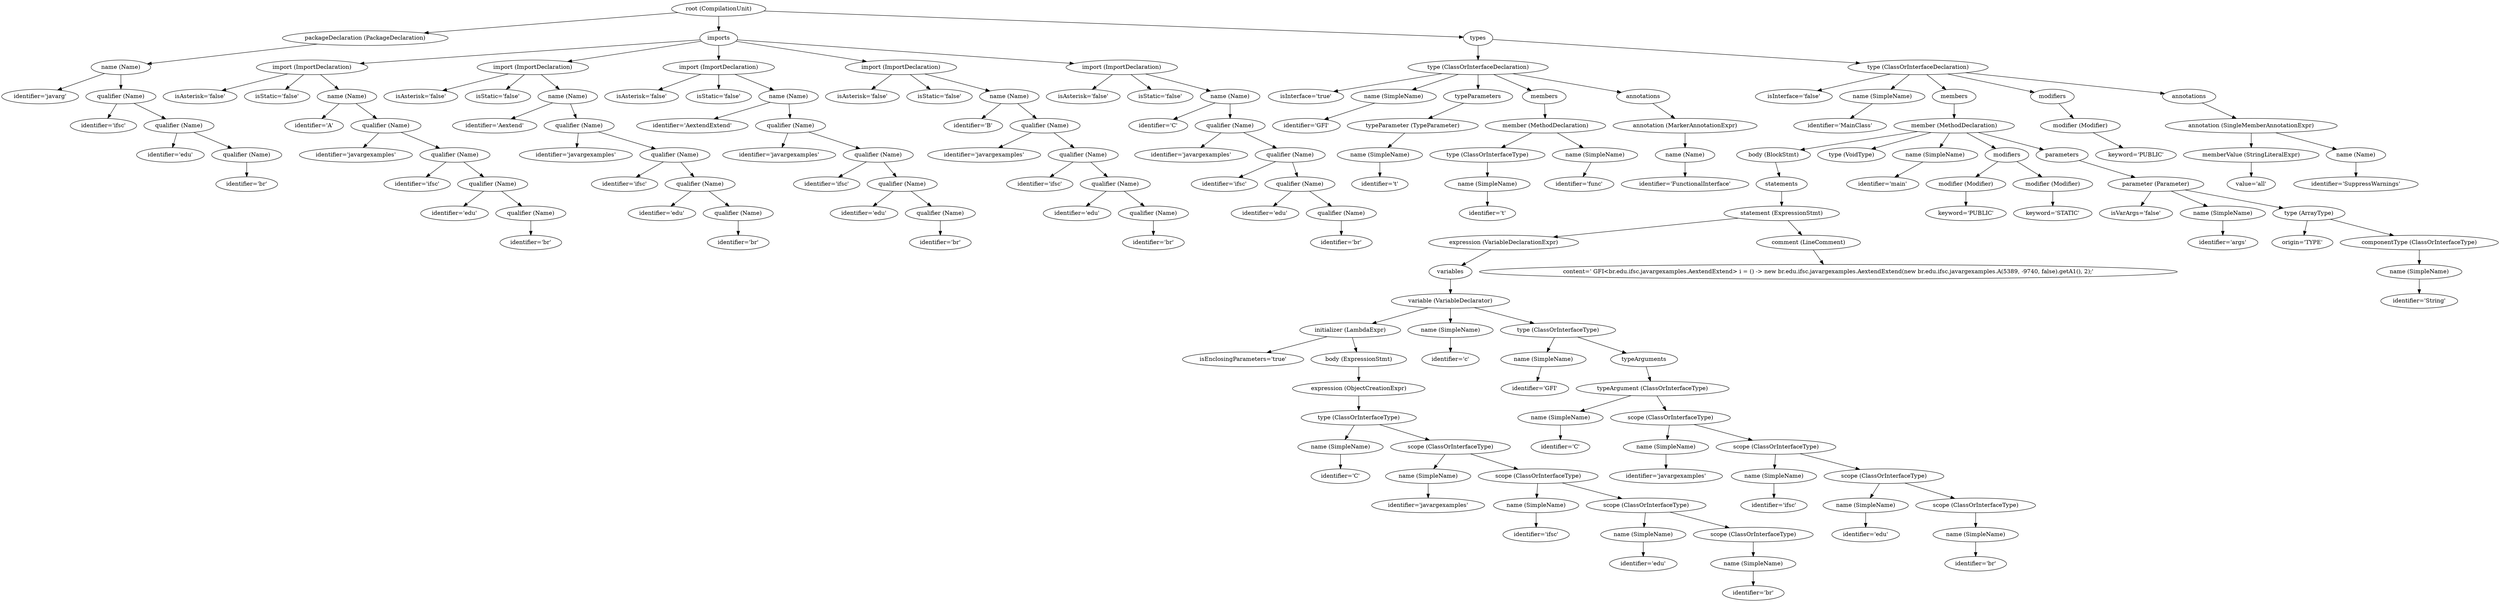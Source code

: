 digraph {
n0 [label="root (CompilationUnit)"];
n1 [label="packageDeclaration (PackageDeclaration)"];
n0 -> n1;
n2 [label="name (Name)"];
n1 -> n2;
n3 [label="identifier='javarg'"];
n2 -> n3;
n4 [label="qualifier (Name)"];
n2 -> n4;
n5 [label="identifier='ifsc'"];
n4 -> n5;
n6 [label="qualifier (Name)"];
n4 -> n6;
n7 [label="identifier='edu'"];
n6 -> n7;
n8 [label="qualifier (Name)"];
n6 -> n8;
n9 [label="identifier='br'"];
n8 -> n9;
n10 [label="imports"];
n0 -> n10;
n11 [label="import (ImportDeclaration)"];
n10 -> n11;
n12 [label="isAsterisk='false'"];
n11 -> n12;
n13 [label="isStatic='false'"];
n11 -> n13;
n14 [label="name (Name)"];
n11 -> n14;
n15 [label="identifier='A'"];
n14 -> n15;
n16 [label="qualifier (Name)"];
n14 -> n16;
n17 [label="identifier='javargexamples'"];
n16 -> n17;
n18 [label="qualifier (Name)"];
n16 -> n18;
n19 [label="identifier='ifsc'"];
n18 -> n19;
n20 [label="qualifier (Name)"];
n18 -> n20;
n21 [label="identifier='edu'"];
n20 -> n21;
n22 [label="qualifier (Name)"];
n20 -> n22;
n23 [label="identifier='br'"];
n22 -> n23;
n24 [label="import (ImportDeclaration)"];
n10 -> n24;
n25 [label="isAsterisk='false'"];
n24 -> n25;
n26 [label="isStatic='false'"];
n24 -> n26;
n27 [label="name (Name)"];
n24 -> n27;
n28 [label="identifier='Aextend'"];
n27 -> n28;
n29 [label="qualifier (Name)"];
n27 -> n29;
n30 [label="identifier='javargexamples'"];
n29 -> n30;
n31 [label="qualifier (Name)"];
n29 -> n31;
n32 [label="identifier='ifsc'"];
n31 -> n32;
n33 [label="qualifier (Name)"];
n31 -> n33;
n34 [label="identifier='edu'"];
n33 -> n34;
n35 [label="qualifier (Name)"];
n33 -> n35;
n36 [label="identifier='br'"];
n35 -> n36;
n37 [label="import (ImportDeclaration)"];
n10 -> n37;
n38 [label="isAsterisk='false'"];
n37 -> n38;
n39 [label="isStatic='false'"];
n37 -> n39;
n40 [label="name (Name)"];
n37 -> n40;
n41 [label="identifier='AextendExtend'"];
n40 -> n41;
n42 [label="qualifier (Name)"];
n40 -> n42;
n43 [label="identifier='javargexamples'"];
n42 -> n43;
n44 [label="qualifier (Name)"];
n42 -> n44;
n45 [label="identifier='ifsc'"];
n44 -> n45;
n46 [label="qualifier (Name)"];
n44 -> n46;
n47 [label="identifier='edu'"];
n46 -> n47;
n48 [label="qualifier (Name)"];
n46 -> n48;
n49 [label="identifier='br'"];
n48 -> n49;
n50 [label="import (ImportDeclaration)"];
n10 -> n50;
n51 [label="isAsterisk='false'"];
n50 -> n51;
n52 [label="isStatic='false'"];
n50 -> n52;
n53 [label="name (Name)"];
n50 -> n53;
n54 [label="identifier='B'"];
n53 -> n54;
n55 [label="qualifier (Name)"];
n53 -> n55;
n56 [label="identifier='javargexamples'"];
n55 -> n56;
n57 [label="qualifier (Name)"];
n55 -> n57;
n58 [label="identifier='ifsc'"];
n57 -> n58;
n59 [label="qualifier (Name)"];
n57 -> n59;
n60 [label="identifier='edu'"];
n59 -> n60;
n61 [label="qualifier (Name)"];
n59 -> n61;
n62 [label="identifier='br'"];
n61 -> n62;
n63 [label="import (ImportDeclaration)"];
n10 -> n63;
n64 [label="isAsterisk='false'"];
n63 -> n64;
n65 [label="isStatic='false'"];
n63 -> n65;
n66 [label="name (Name)"];
n63 -> n66;
n67 [label="identifier='C'"];
n66 -> n67;
n68 [label="qualifier (Name)"];
n66 -> n68;
n69 [label="identifier='javargexamples'"];
n68 -> n69;
n70 [label="qualifier (Name)"];
n68 -> n70;
n71 [label="identifier='ifsc'"];
n70 -> n71;
n72 [label="qualifier (Name)"];
n70 -> n72;
n73 [label="identifier='edu'"];
n72 -> n73;
n74 [label="qualifier (Name)"];
n72 -> n74;
n75 [label="identifier='br'"];
n74 -> n75;
n76 [label="types"];
n0 -> n76;
n77 [label="type (ClassOrInterfaceDeclaration)"];
n76 -> n77;
n78 [label="isInterface='true'"];
n77 -> n78;
n79 [label="name (SimpleName)"];
n77 -> n79;
n80 [label="identifier='GFI'"];
n79 -> n80;
n81 [label="typeParameters"];
n77 -> n81;
n82 [label="typeParameter (TypeParameter)"];
n81 -> n82;
n83 [label="name (SimpleName)"];
n82 -> n83;
n84 [label="identifier='t'"];
n83 -> n84;
n85 [label="members"];
n77 -> n85;
n86 [label="member (MethodDeclaration)"];
n85 -> n86;
n87 [label="type (ClassOrInterfaceType)"];
n86 -> n87;
n88 [label="name (SimpleName)"];
n87 -> n88;
n89 [label="identifier='t'"];
n88 -> n89;
n90 [label="name (SimpleName)"];
n86 -> n90;
n91 [label="identifier='func'"];
n90 -> n91;
n92 [label="annotations"];
n77 -> n92;
n93 [label="annotation (MarkerAnnotationExpr)"];
n92 -> n93;
n94 [label="name (Name)"];
n93 -> n94;
n95 [label="identifier='FunctionalInterface'"];
n94 -> n95;
n96 [label="type (ClassOrInterfaceDeclaration)"];
n76 -> n96;
n97 [label="isInterface='false'"];
n96 -> n97;
n98 [label="name (SimpleName)"];
n96 -> n98;
n99 [label="identifier='MainClass'"];
n98 -> n99;
n100 [label="members"];
n96 -> n100;
n101 [label="member (MethodDeclaration)"];
n100 -> n101;
n102 [label="body (BlockStmt)"];
n101 -> n102;
n103 [label="statements"];
n102 -> n103;
n104 [label="statement (ExpressionStmt)"];
n103 -> n104;
n105 [label="expression (VariableDeclarationExpr)"];
n104 -> n105;
n106 [label="variables"];
n105 -> n106;
n107 [label="variable (VariableDeclarator)"];
n106 -> n107;
n108 [label="initializer (LambdaExpr)"];
n107 -> n108;
n109 [label="isEnclosingParameters='true'"];
n108 -> n109;
n110 [label="body (ExpressionStmt)"];
n108 -> n110;
n111 [label="expression (ObjectCreationExpr)"];
n110 -> n111;
n112 [label="type (ClassOrInterfaceType)"];
n111 -> n112;
n113 [label="name (SimpleName)"];
n112 -> n113;
n114 [label="identifier='C'"];
n113 -> n114;
n115 [label="scope (ClassOrInterfaceType)"];
n112 -> n115;
n116 [label="name (SimpleName)"];
n115 -> n116;
n117 [label="identifier='javargexamples'"];
n116 -> n117;
n118 [label="scope (ClassOrInterfaceType)"];
n115 -> n118;
n119 [label="name (SimpleName)"];
n118 -> n119;
n120 [label="identifier='ifsc'"];
n119 -> n120;
n121 [label="scope (ClassOrInterfaceType)"];
n118 -> n121;
n122 [label="name (SimpleName)"];
n121 -> n122;
n123 [label="identifier='edu'"];
n122 -> n123;
n124 [label="scope (ClassOrInterfaceType)"];
n121 -> n124;
n125 [label="name (SimpleName)"];
n124 -> n125;
n126 [label="identifier='br'"];
n125 -> n126;
n127 [label="name (SimpleName)"];
n107 -> n127;
n128 [label="identifier='c'"];
n127 -> n128;
n129 [label="type (ClassOrInterfaceType)"];
n107 -> n129;
n130 [label="name (SimpleName)"];
n129 -> n130;
n131 [label="identifier='GFI'"];
n130 -> n131;
n132 [label="typeArguments"];
n129 -> n132;
n133 [label="typeArgument (ClassOrInterfaceType)"];
n132 -> n133;
n134 [label="name (SimpleName)"];
n133 -> n134;
n135 [label="identifier='C'"];
n134 -> n135;
n136 [label="scope (ClassOrInterfaceType)"];
n133 -> n136;
n137 [label="name (SimpleName)"];
n136 -> n137;
n138 [label="identifier='javargexamples'"];
n137 -> n138;
n139 [label="scope (ClassOrInterfaceType)"];
n136 -> n139;
n140 [label="name (SimpleName)"];
n139 -> n140;
n141 [label="identifier='ifsc'"];
n140 -> n141;
n142 [label="scope (ClassOrInterfaceType)"];
n139 -> n142;
n143 [label="name (SimpleName)"];
n142 -> n143;
n144 [label="identifier='edu'"];
n143 -> n144;
n145 [label="scope (ClassOrInterfaceType)"];
n142 -> n145;
n146 [label="name (SimpleName)"];
n145 -> n146;
n147 [label="identifier='br'"];
n146 -> n147;
n148 [label="comment (LineComment)"];
n104 -> n148;
n149 [label="content=' GFI<br.edu.ifsc.javargexamples.AextendExtend> i = () -> new br.edu.ifsc.javargexamples.AextendExtend(new br.edu.ifsc.javargexamples.A(5389, -9740, false).getA1(), 2);'"];
n148 -> n149;
n150 [label="type (VoidType)"];
n101 -> n150;
n151 [label="name (SimpleName)"];
n101 -> n151;
n152 [label="identifier='main'"];
n151 -> n152;
n153 [label="modifiers"];
n101 -> n153;
n154 [label="modifier (Modifier)"];
n153 -> n154;
n155 [label="keyword='PUBLIC'"];
n154 -> n155;
n156 [label="modifier (Modifier)"];
n153 -> n156;
n157 [label="keyword='STATIC'"];
n156 -> n157;
n158 [label="parameters"];
n101 -> n158;
n159 [label="parameter (Parameter)"];
n158 -> n159;
n160 [label="isVarArgs='false'"];
n159 -> n160;
n161 [label="name (SimpleName)"];
n159 -> n161;
n162 [label="identifier='args'"];
n161 -> n162;
n163 [label="type (ArrayType)"];
n159 -> n163;
n164 [label="origin='TYPE'"];
n163 -> n164;
n165 [label="componentType (ClassOrInterfaceType)"];
n163 -> n165;
n166 [label="name (SimpleName)"];
n165 -> n166;
n167 [label="identifier='String'"];
n166 -> n167;
n168 [label="modifiers"];
n96 -> n168;
n169 [label="modifier (Modifier)"];
n168 -> n169;
n170 [label="keyword='PUBLIC'"];
n169 -> n170;
n171 [label="annotations"];
n96 -> n171;
n172 [label="annotation (SingleMemberAnnotationExpr)"];
n171 -> n172;
n173 [label="memberValue (StringLiteralExpr)"];
n172 -> n173;
n174 [label="value='all'"];
n173 -> n174;
n175 [label="name (Name)"];
n172 -> n175;
n176 [label="identifier='SuppressWarnings'"];
n175 -> n176;
}